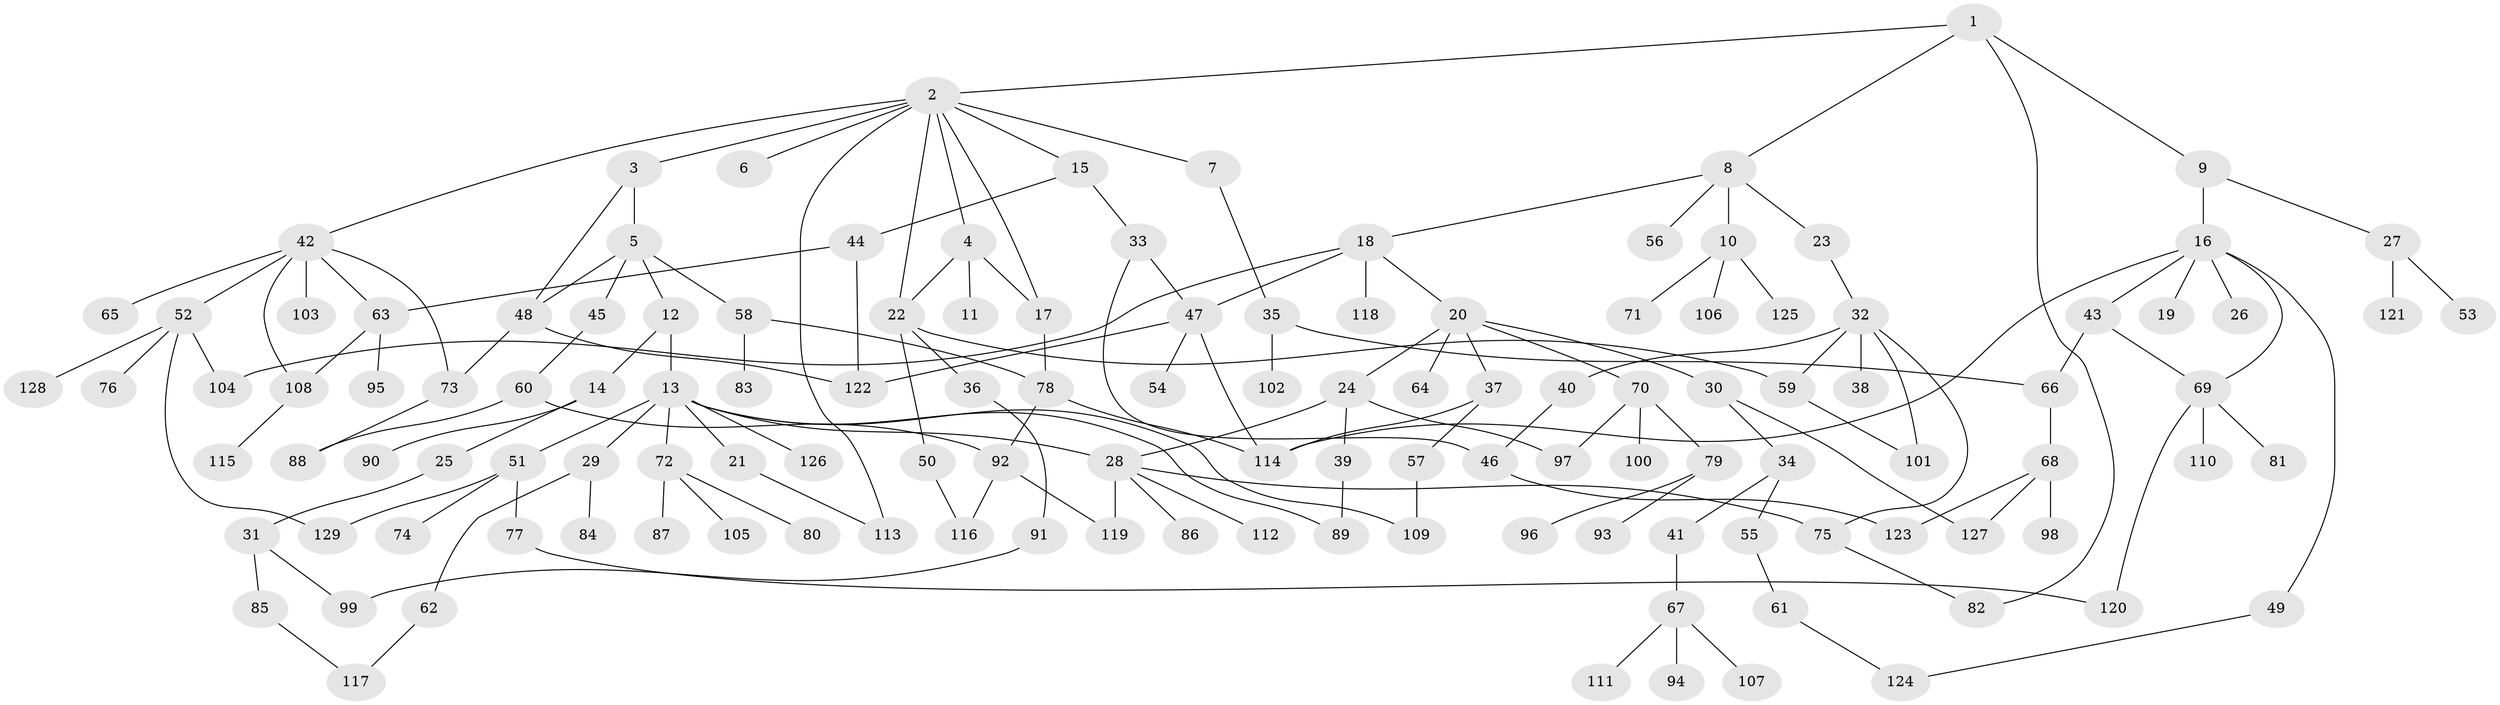 // Generated by graph-tools (version 1.1) at 2025/49/03/09/25 03:49:27]
// undirected, 129 vertices, 165 edges
graph export_dot {
graph [start="1"]
  node [color=gray90,style=filled];
  1;
  2;
  3;
  4;
  5;
  6;
  7;
  8;
  9;
  10;
  11;
  12;
  13;
  14;
  15;
  16;
  17;
  18;
  19;
  20;
  21;
  22;
  23;
  24;
  25;
  26;
  27;
  28;
  29;
  30;
  31;
  32;
  33;
  34;
  35;
  36;
  37;
  38;
  39;
  40;
  41;
  42;
  43;
  44;
  45;
  46;
  47;
  48;
  49;
  50;
  51;
  52;
  53;
  54;
  55;
  56;
  57;
  58;
  59;
  60;
  61;
  62;
  63;
  64;
  65;
  66;
  67;
  68;
  69;
  70;
  71;
  72;
  73;
  74;
  75;
  76;
  77;
  78;
  79;
  80;
  81;
  82;
  83;
  84;
  85;
  86;
  87;
  88;
  89;
  90;
  91;
  92;
  93;
  94;
  95;
  96;
  97;
  98;
  99;
  100;
  101;
  102;
  103;
  104;
  105;
  106;
  107;
  108;
  109;
  110;
  111;
  112;
  113;
  114;
  115;
  116;
  117;
  118;
  119;
  120;
  121;
  122;
  123;
  124;
  125;
  126;
  127;
  128;
  129;
  1 -- 2;
  1 -- 8;
  1 -- 9;
  1 -- 82;
  2 -- 3;
  2 -- 4;
  2 -- 6;
  2 -- 7;
  2 -- 15;
  2 -- 17;
  2 -- 42;
  2 -- 22;
  2 -- 113;
  3 -- 5;
  3 -- 48;
  4 -- 11;
  4 -- 22;
  4 -- 17;
  5 -- 12;
  5 -- 45;
  5 -- 48;
  5 -- 58;
  7 -- 35;
  8 -- 10;
  8 -- 18;
  8 -- 23;
  8 -- 56;
  9 -- 16;
  9 -- 27;
  10 -- 71;
  10 -- 106;
  10 -- 125;
  12 -- 13;
  12 -- 14;
  13 -- 21;
  13 -- 29;
  13 -- 51;
  13 -- 72;
  13 -- 109;
  13 -- 126;
  13 -- 28;
  13 -- 89;
  14 -- 25;
  14 -- 90;
  15 -- 33;
  15 -- 44;
  16 -- 19;
  16 -- 26;
  16 -- 43;
  16 -- 49;
  16 -- 69;
  16 -- 114;
  17 -- 78;
  18 -- 20;
  18 -- 104;
  18 -- 118;
  18 -- 47;
  20 -- 24;
  20 -- 30;
  20 -- 37;
  20 -- 64;
  20 -- 70;
  21 -- 113;
  22 -- 36;
  22 -- 50;
  22 -- 59;
  23 -- 32;
  24 -- 28;
  24 -- 39;
  24 -- 97;
  25 -- 31;
  27 -- 53;
  27 -- 121;
  28 -- 86;
  28 -- 112;
  28 -- 75;
  28 -- 119;
  29 -- 62;
  29 -- 84;
  30 -- 34;
  30 -- 127;
  31 -- 85;
  31 -- 99;
  32 -- 38;
  32 -- 40;
  32 -- 59;
  32 -- 75;
  32 -- 101;
  33 -- 47;
  33 -- 46;
  34 -- 41;
  34 -- 55;
  35 -- 66;
  35 -- 102;
  36 -- 91;
  37 -- 57;
  37 -- 114;
  39 -- 89;
  40 -- 46;
  41 -- 67;
  42 -- 52;
  42 -- 63;
  42 -- 65;
  42 -- 73;
  42 -- 103;
  42 -- 108;
  43 -- 69;
  43 -- 66;
  44 -- 122;
  44 -- 63;
  45 -- 60;
  46 -- 123;
  47 -- 54;
  47 -- 122;
  47 -- 114;
  48 -- 122;
  48 -- 73;
  49 -- 124;
  50 -- 116;
  51 -- 74;
  51 -- 77;
  51 -- 129;
  52 -- 76;
  52 -- 128;
  52 -- 104;
  52 -- 129;
  55 -- 61;
  57 -- 109;
  58 -- 83;
  58 -- 78;
  59 -- 101;
  60 -- 92;
  60 -- 88;
  61 -- 124;
  62 -- 117;
  63 -- 95;
  63 -- 108;
  66 -- 68;
  67 -- 94;
  67 -- 107;
  67 -- 111;
  68 -- 98;
  68 -- 127;
  68 -- 123;
  69 -- 81;
  69 -- 110;
  69 -- 120;
  70 -- 79;
  70 -- 100;
  70 -- 97;
  72 -- 80;
  72 -- 87;
  72 -- 105;
  73 -- 88;
  75 -- 82;
  77 -- 120;
  78 -- 114;
  78 -- 92;
  79 -- 93;
  79 -- 96;
  85 -- 117;
  91 -- 99;
  92 -- 116;
  92 -- 119;
  108 -- 115;
}
